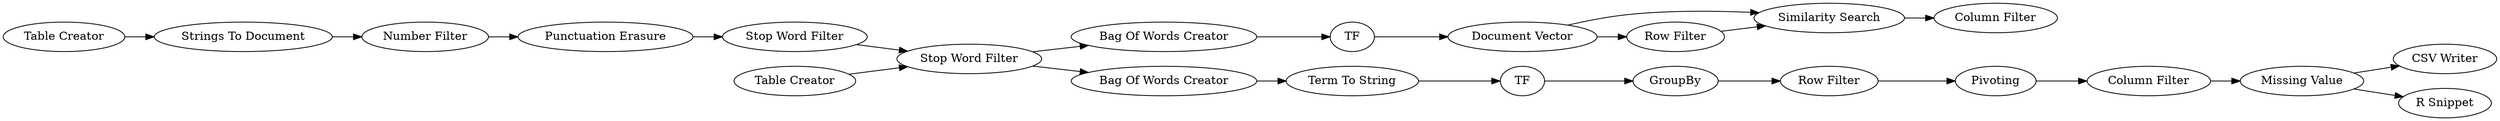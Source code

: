 digraph {
	303 [label=Pivoting]
	307 [label="Column Filter"]
	313 [label="Similarity Search"]
	314 [label="Document Vector"]
	315 [label="Row Filter"]
	316 [label="Column Filter"]
	321 [label="Strings To Document"]
	322 [label="Bag Of Words Creator"]
	323 [label=TF]
	325 [label="Missing Value"]
	326 [label="Row Filter"]
	327 [label="Bag Of Words Creator"]
	328 [label=TF]
	332 [label="CSV Writer"]
	333 [label=GroupBy]
	334 [label="Term To String"]
	335 [label="R Snippet"]
	347 [label="Table Creator"]
	336 [label="Punctuation Erasure"]
	337 [label="Stop Word Filter"]
	340 [label="Stop Word Filter"]
	341 [label="Table Creator"]
	356 [label="Number Filter"]
	336 -> 337
	337 -> 340
	341 -> 340
	356 -> 336
	303 -> 307
	307 -> 325
	313 -> 316
	314 -> 315
	314 -> 313
	315 -> 313
	321 -> 356
	322 -> 323
	323 -> 314
	325 -> 332
	325 -> 335
	326 -> 303
	327 -> 334
	328 -> 333
	333 -> 326
	334 -> 328
	347 -> 321
	340 -> 327
	340 -> 322
	rankdir=LR
}
